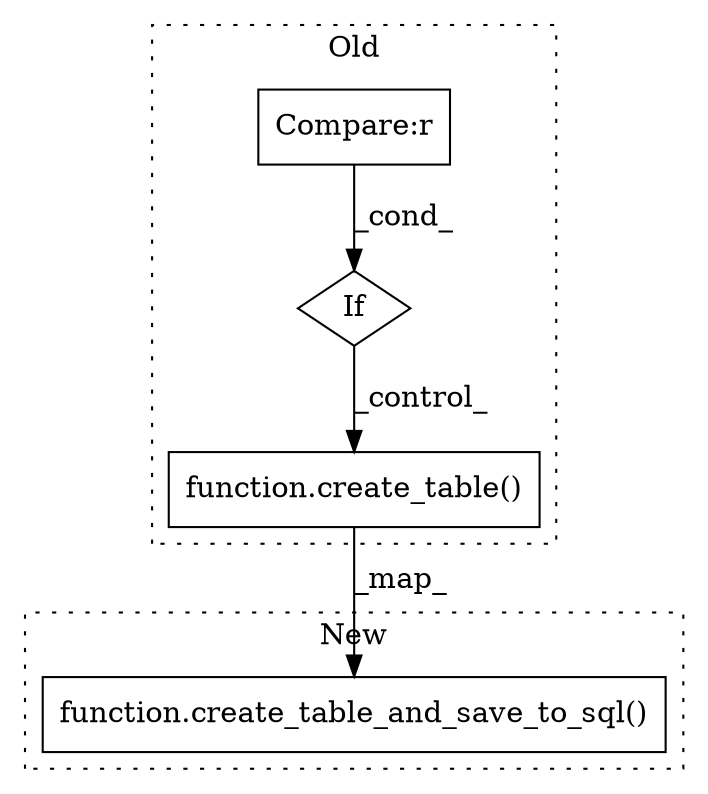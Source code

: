 digraph G {
subgraph cluster0 {
1 [label="function.create_table()" a="75" s="4441,4540" l="30,69" shape="box"];
3 [label="If" a="96" s="4124" l="3" shape="diamond"];
4 [label="Compare:r" a="40" s="4127" l="34" shape="box"];
label = "Old";
style="dotted";
}
subgraph cluster1 {
2 [label="function.create_table_and_save_to_sql()" a="75" s="4171,4266" l="42,61" shape="box"];
label = "New";
style="dotted";
}
1 -> 2 [label="_map_"];
3 -> 1 [label="_control_"];
4 -> 3 [label="_cond_"];
}